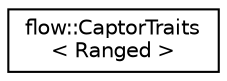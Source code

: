 digraph "Graphical Class Hierarchy"
{
 // LATEX_PDF_SIZE
  edge [fontname="Helvetica",fontsize="10",labelfontname="Helvetica",labelfontsize="10"];
  node [fontname="Helvetica",fontsize="10",shape=record];
  rankdir="LR";
  Node0 [label="flow::CaptorTraits\l\< Ranged \>",height=0.2,width=0.4,color="black", fillcolor="white", style="filled",URL="$structflow_1_1_captor_traits.html",tooltip=" "];
}
